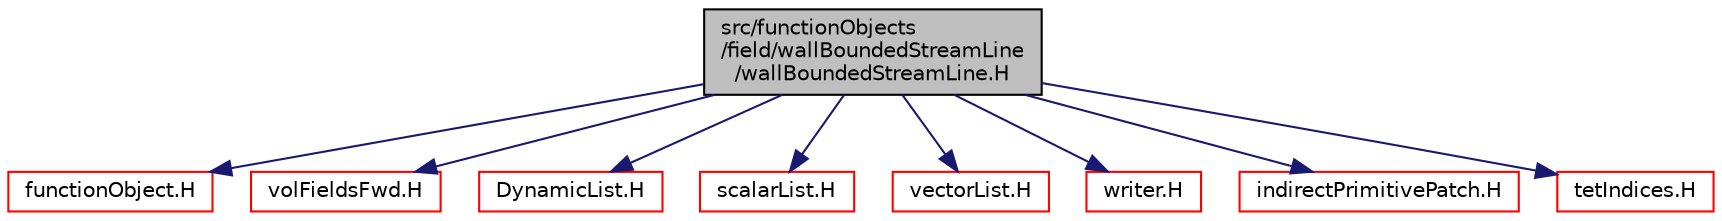 digraph "src/functionObjects/field/wallBoundedStreamLine/wallBoundedStreamLine.H"
{
  bgcolor="transparent";
  edge [fontname="Helvetica",fontsize="10",labelfontname="Helvetica",labelfontsize="10"];
  node [fontname="Helvetica",fontsize="10",shape=record];
  Node1 [label="src/functionObjects\l/field/wallBoundedStreamLine\l/wallBoundedStreamLine.H",height=0.2,width=0.4,color="black", fillcolor="grey75", style="filled", fontcolor="black"];
  Node1 -> Node2 [color="midnightblue",fontsize="10",style="solid",fontname="Helvetica"];
  Node2 [label="functionObject.H",height=0.2,width=0.4,color="red",URL="$a08037.html"];
  Node1 -> Node3 [color="midnightblue",fontsize="10",style="solid",fontname="Helvetica"];
  Node3 [label="volFieldsFwd.H",height=0.2,width=0.4,color="red",URL="$a05766.html"];
  Node1 -> Node4 [color="midnightblue",fontsize="10",style="solid",fontname="Helvetica"];
  Node4 [label="DynamicList.H",height=0.2,width=0.4,color="red",URL="$a07933.html"];
  Node1 -> Node5 [color="midnightblue",fontsize="10",style="solid",fontname="Helvetica"];
  Node5 [label="scalarList.H",height=0.2,width=0.4,color="red",URL="$a09263.html"];
  Node1 -> Node6 [color="midnightblue",fontsize="10",style="solid",fontname="Helvetica"];
  Node6 [label="vectorList.H",height=0.2,width=0.4,color="red",URL="$a09383.html"];
  Node1 -> Node7 [color="midnightblue",fontsize="10",style="solid",fontname="Helvetica"];
  Node7 [label="writer.H",height=0.2,width=0.4,color="red",URL="$a05153.html"];
  Node1 -> Node8 [color="midnightblue",fontsize="10",style="solid",fontname="Helvetica"];
  Node8 [label="indirectPrimitivePatch.H",height=0.2,width=0.4,color="red",URL="$a09060.html"];
  Node1 -> Node9 [color="midnightblue",fontsize="10",style="solid",fontname="Helvetica"];
  Node9 [label="tetIndices.H",height=0.2,width=0.4,color="red",URL="$a08965.html"];
}
